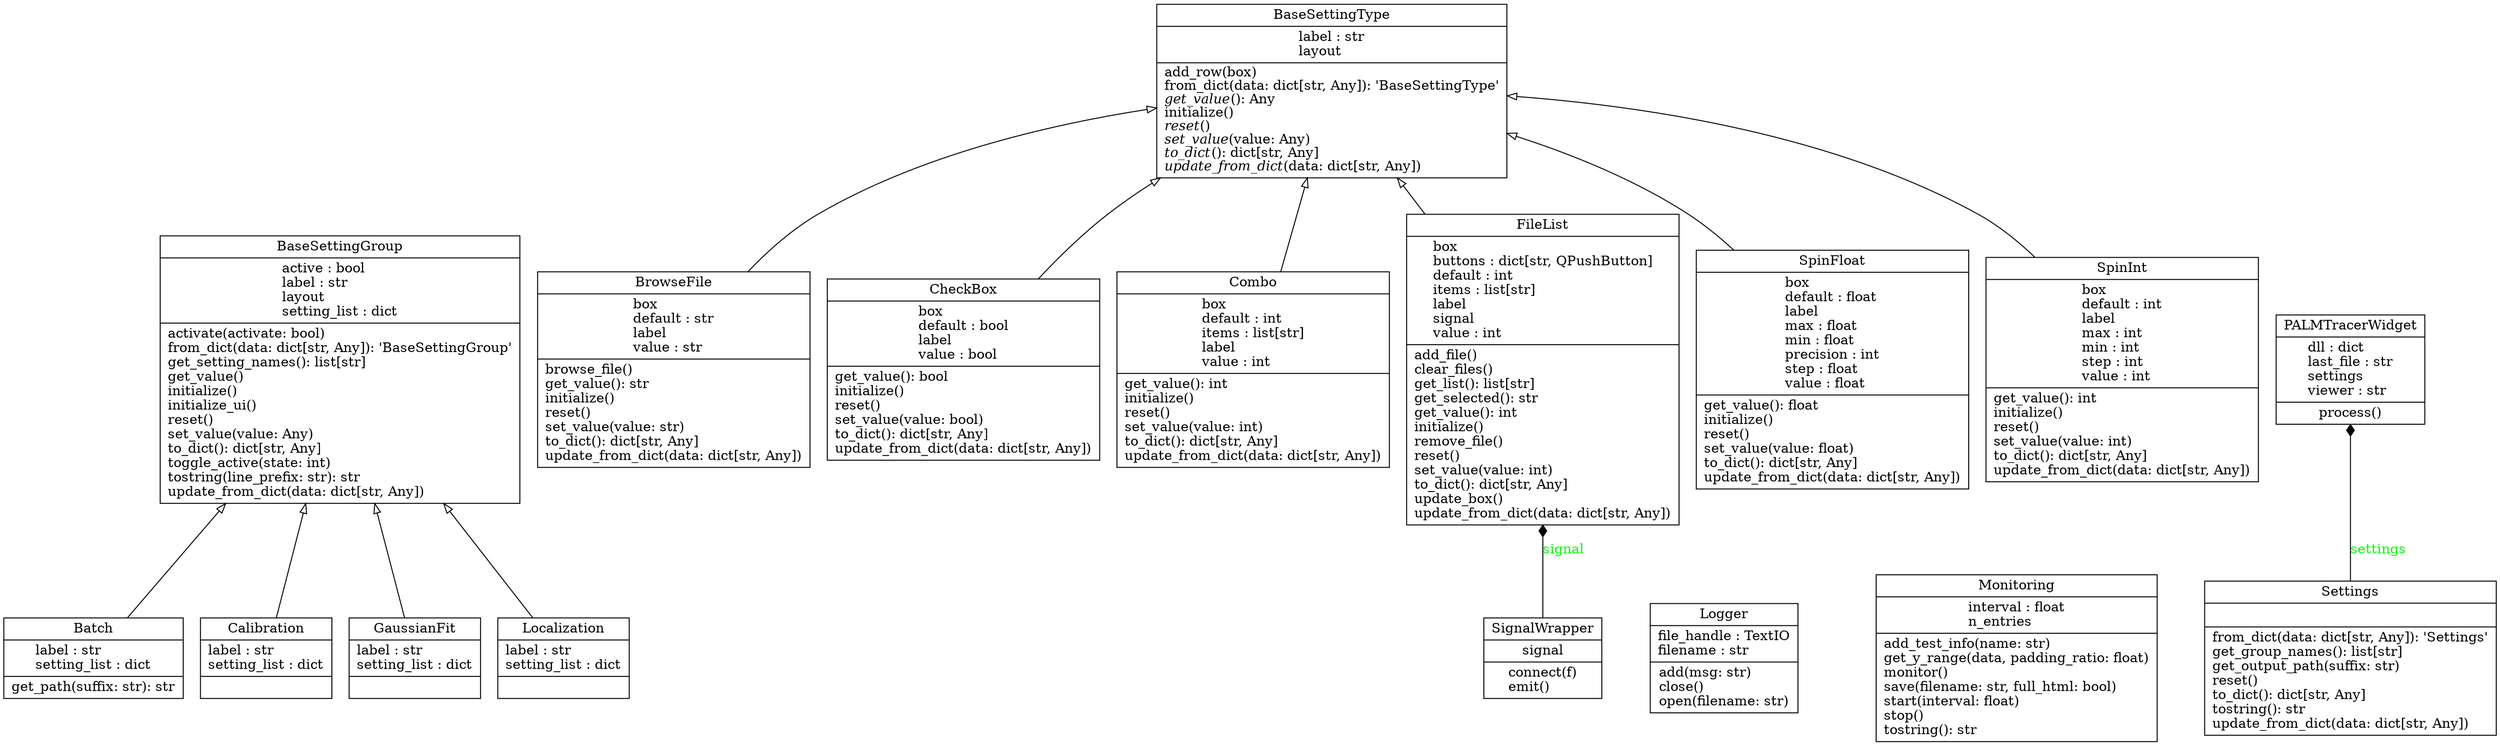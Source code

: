 digraph "classes_palm_tracer" {
rankdir=BT
charset="utf-8"
"palm_tracer.Settings.Groups.BaseSettingGroup.BaseSettingGroup" [color="black", fontcolor="black", label=<{BaseSettingGroup|active : bool<br ALIGN="LEFT"/>label : str<br ALIGN="LEFT"/>layout<br ALIGN="LEFT"/>setting_list : dict<br ALIGN="LEFT"/>|activate(activate: bool)<br ALIGN="LEFT"/>from_dict(data: dict[str, Any]): 'BaseSettingGroup'<br ALIGN="LEFT"/>get_setting_names(): list[str]<br ALIGN="LEFT"/>get_value()<br ALIGN="LEFT"/>initialize()<br ALIGN="LEFT"/>initialize_ui()<br ALIGN="LEFT"/>reset()<br ALIGN="LEFT"/>set_value(value: Any)<br ALIGN="LEFT"/>to_dict(): dict[str, Any]<br ALIGN="LEFT"/>toggle_active(state: int)<br ALIGN="LEFT"/>tostring(line_prefix: str): str<br ALIGN="LEFT"/>update_from_dict(data: dict[str, Any])<br ALIGN="LEFT"/>}>, shape="record", style="solid"];
"palm_tracer.Settings.Types.BaseSettingType.BaseSettingType" [color="black", fontcolor="black", label=<{BaseSettingType|label : str<br ALIGN="LEFT"/>layout<br ALIGN="LEFT"/>|add_row(box)<br ALIGN="LEFT"/>from_dict(data: dict[str, Any]): 'BaseSettingType'<br ALIGN="LEFT"/><I>get_value</I>(): Any<br ALIGN="LEFT"/>initialize()<br ALIGN="LEFT"/><I>reset</I>()<br ALIGN="LEFT"/><I>set_value</I>(value: Any)<br ALIGN="LEFT"/><I>to_dict</I>(): dict[str, Any]<br ALIGN="LEFT"/><I>update_from_dict</I>(data: dict[str, Any])<br ALIGN="LEFT"/>}>, shape="record", style="solid"];
"palm_tracer.Settings.Groups.Batch.Batch" [color="black", fontcolor="black", label=<{Batch|label : str<br ALIGN="LEFT"/>setting_list : dict<br ALIGN="LEFT"/>|get_path(suffix: str): str<br ALIGN="LEFT"/>}>, shape="record", style="solid"];
"palm_tracer.Settings.Types.BrowseFile.BrowseFile" [color="black", fontcolor="black", label=<{BrowseFile|box<br ALIGN="LEFT"/>default : str<br ALIGN="LEFT"/>label<br ALIGN="LEFT"/>value : str<br ALIGN="LEFT"/>|browse_file()<br ALIGN="LEFT"/>get_value(): str<br ALIGN="LEFT"/>initialize()<br ALIGN="LEFT"/>reset()<br ALIGN="LEFT"/>set_value(value: str)<br ALIGN="LEFT"/>to_dict(): dict[str, Any]<br ALIGN="LEFT"/>update_from_dict(data: dict[str, Any])<br ALIGN="LEFT"/>}>, shape="record", style="solid"];
"palm_tracer.Settings.Groups.Calibration.Calibration" [color="black", fontcolor="black", label=<{Calibration|label : str<br ALIGN="LEFT"/>setting_list : dict<br ALIGN="LEFT"/>|}>, shape="record", style="solid"];
"palm_tracer.Settings.Types.CheckBox.CheckBox" [color="black", fontcolor="black", label=<{CheckBox|box<br ALIGN="LEFT"/>default : bool<br ALIGN="LEFT"/>label<br ALIGN="LEFT"/>value : bool<br ALIGN="LEFT"/>|get_value(): bool<br ALIGN="LEFT"/>initialize()<br ALIGN="LEFT"/>reset()<br ALIGN="LEFT"/>set_value(value: bool)<br ALIGN="LEFT"/>to_dict(): dict[str, Any]<br ALIGN="LEFT"/>update_from_dict(data: dict[str, Any])<br ALIGN="LEFT"/>}>, shape="record", style="solid"];
"palm_tracer.Settings.Types.Combo.Combo" [color="black", fontcolor="black", label=<{Combo|box<br ALIGN="LEFT"/>default : int<br ALIGN="LEFT"/>items : list[str]<br ALIGN="LEFT"/>label<br ALIGN="LEFT"/>value : int<br ALIGN="LEFT"/>|get_value(): int<br ALIGN="LEFT"/>initialize()<br ALIGN="LEFT"/>reset()<br ALIGN="LEFT"/>set_value(value: int)<br ALIGN="LEFT"/>to_dict(): dict[str, Any]<br ALIGN="LEFT"/>update_from_dict(data: dict[str, Any])<br ALIGN="LEFT"/>}>, shape="record", style="solid"];
"palm_tracer.Settings.Types.FileList.FileList" [color="black", fontcolor="black", label=<{FileList|box<br ALIGN="LEFT"/>buttons : dict[str, QPushButton]<br ALIGN="LEFT"/>default : int<br ALIGN="LEFT"/>items : list[str]<br ALIGN="LEFT"/>label<br ALIGN="LEFT"/>signal<br ALIGN="LEFT"/>value : int<br ALIGN="LEFT"/>|add_file()<br ALIGN="LEFT"/>clear_files()<br ALIGN="LEFT"/>get_list(): list[str]<br ALIGN="LEFT"/>get_selected(): str<br ALIGN="LEFT"/>get_value(): int<br ALIGN="LEFT"/>initialize()<br ALIGN="LEFT"/>remove_file()<br ALIGN="LEFT"/>reset()<br ALIGN="LEFT"/>set_value(value: int)<br ALIGN="LEFT"/>to_dict(): dict[str, Any]<br ALIGN="LEFT"/>update_box()<br ALIGN="LEFT"/>update_from_dict(data: dict[str, Any])<br ALIGN="LEFT"/>}>, shape="record", style="solid"];
"palm_tracer.Settings.Groups.GaussianFit.GaussianFit" [color="black", fontcolor="black", label=<{GaussianFit|label : str<br ALIGN="LEFT"/>setting_list : dict<br ALIGN="LEFT"/>|}>, shape="record", style="solid"];
"palm_tracer.Settings.Groups.Localization.Localization" [color="black", fontcolor="black", label=<{Localization|label : str<br ALIGN="LEFT"/>setting_list : dict<br ALIGN="LEFT"/>|}>, shape="record", style="solid"];
"palm_tracer.Tools.Logger.Logger" [color="black", fontcolor="black", label=<{Logger|file_handle : TextIO<br ALIGN="LEFT"/>filename : str<br ALIGN="LEFT"/>|add(msg: str)<br ALIGN="LEFT"/>close()<br ALIGN="LEFT"/>open(filename: str)<br ALIGN="LEFT"/>}>, shape="record", style="solid"];
"palm_tracer.Tools.Monitoring.Monitoring" [color="black", fontcolor="black", label=<{Monitoring|interval : float<br ALIGN="LEFT"/>n_entries<br ALIGN="LEFT"/>|add_test_info(name: str)<br ALIGN="LEFT"/>get_y_range(data, padding_ratio: float)<br ALIGN="LEFT"/>monitor()<br ALIGN="LEFT"/>save(filename: str, full_html: bool)<br ALIGN="LEFT"/>start(interval: float)<br ALIGN="LEFT"/>stop()<br ALIGN="LEFT"/>tostring(): str<br ALIGN="LEFT"/>}>, shape="record", style="solid"];
"palm_tracer.PALMTracerWidget.PALMTracerWidget" [color="black", fontcolor="black", label=<{PALMTracerWidget|dll : dict<br ALIGN="LEFT"/>last_file : str<br ALIGN="LEFT"/>settings<br ALIGN="LEFT"/>viewer : str<br ALIGN="LEFT"/>|process()<br ALIGN="LEFT"/>}>, shape="record", style="solid"];
"palm_tracer.Settings.Settings.Settings" [color="black", fontcolor="black", label=<{Settings|<br ALIGN="LEFT"/>|from_dict(data: dict[str, Any]): 'Settings'<br ALIGN="LEFT"/>get_group_names(): list[str]<br ALIGN="LEFT"/>get_output_path(suffix: str)<br ALIGN="LEFT"/>reset()<br ALIGN="LEFT"/>to_dict(): dict[str, Any]<br ALIGN="LEFT"/>tostring(): str<br ALIGN="LEFT"/>update_from_dict(data: dict[str, Any])<br ALIGN="LEFT"/>}>, shape="record", style="solid"];
"palm_tracer.Settings.Types.FileList.SignalWrapper" [color="black", fontcolor="black", label=<{SignalWrapper|signal<br ALIGN="LEFT"/>|connect(f)<br ALIGN="LEFT"/>emit()<br ALIGN="LEFT"/>}>, shape="record", style="solid"];
"palm_tracer.Settings.Types.SpinFloat.SpinFloat" [color="black", fontcolor="black", label=<{SpinFloat|box<br ALIGN="LEFT"/>default : float<br ALIGN="LEFT"/>label<br ALIGN="LEFT"/>max : float<br ALIGN="LEFT"/>min : float<br ALIGN="LEFT"/>precision : int<br ALIGN="LEFT"/>step : float<br ALIGN="LEFT"/>value : float<br ALIGN="LEFT"/>|get_value(): float<br ALIGN="LEFT"/>initialize()<br ALIGN="LEFT"/>reset()<br ALIGN="LEFT"/>set_value(value: float)<br ALIGN="LEFT"/>to_dict(): dict[str, Any]<br ALIGN="LEFT"/>update_from_dict(data: dict[str, Any])<br ALIGN="LEFT"/>}>, shape="record", style="solid"];
"palm_tracer.Settings.Types.SpinInt.SpinInt" [color="black", fontcolor="black", label=<{SpinInt|box<br ALIGN="LEFT"/>default : int<br ALIGN="LEFT"/>label<br ALIGN="LEFT"/>max : int<br ALIGN="LEFT"/>min : int<br ALIGN="LEFT"/>step : int<br ALIGN="LEFT"/>value : int<br ALIGN="LEFT"/>|get_value(): int<br ALIGN="LEFT"/>initialize()<br ALIGN="LEFT"/>reset()<br ALIGN="LEFT"/>set_value(value: int)<br ALIGN="LEFT"/>to_dict(): dict[str, Any]<br ALIGN="LEFT"/>update_from_dict(data: dict[str, Any])<br ALIGN="LEFT"/>}>, shape="record", style="solid"];
"palm_tracer.Settings.Groups.Batch.Batch" -> "palm_tracer.Settings.Groups.BaseSettingGroup.BaseSettingGroup" [arrowhead="empty", arrowtail="none"];
"palm_tracer.Settings.Groups.Calibration.Calibration" -> "palm_tracer.Settings.Groups.BaseSettingGroup.BaseSettingGroup" [arrowhead="empty", arrowtail="none"];
"palm_tracer.Settings.Groups.GaussianFit.GaussianFit" -> "palm_tracer.Settings.Groups.BaseSettingGroup.BaseSettingGroup" [arrowhead="empty", arrowtail="none"];
"palm_tracer.Settings.Groups.Localization.Localization" -> "palm_tracer.Settings.Groups.BaseSettingGroup.BaseSettingGroup" [arrowhead="empty", arrowtail="none"];
"palm_tracer.Settings.Types.BrowseFile.BrowseFile" -> "palm_tracer.Settings.Types.BaseSettingType.BaseSettingType" [arrowhead="empty", arrowtail="none"];
"palm_tracer.Settings.Types.CheckBox.CheckBox" -> "palm_tracer.Settings.Types.BaseSettingType.BaseSettingType" [arrowhead="empty", arrowtail="none"];
"palm_tracer.Settings.Types.Combo.Combo" -> "palm_tracer.Settings.Types.BaseSettingType.BaseSettingType" [arrowhead="empty", arrowtail="none"];
"palm_tracer.Settings.Types.FileList.FileList" -> "palm_tracer.Settings.Types.BaseSettingType.BaseSettingType" [arrowhead="empty", arrowtail="none"];
"palm_tracer.Settings.Types.SpinFloat.SpinFloat" -> "palm_tracer.Settings.Types.BaseSettingType.BaseSettingType" [arrowhead="empty", arrowtail="none"];
"palm_tracer.Settings.Types.SpinInt.SpinInt" -> "palm_tracer.Settings.Types.BaseSettingType.BaseSettingType" [arrowhead="empty", arrowtail="none"];
"palm_tracer.Settings.Settings.Settings" -> "palm_tracer.PALMTracerWidget.PALMTracerWidget" [arrowhead="diamond", arrowtail="none", fontcolor="green", label="settings", style="solid"];
"palm_tracer.Settings.Types.FileList.SignalWrapper" -> "palm_tracer.Settings.Types.FileList.FileList" [arrowhead="diamond", arrowtail="none", fontcolor="green", label="signal", style="solid"];
}
